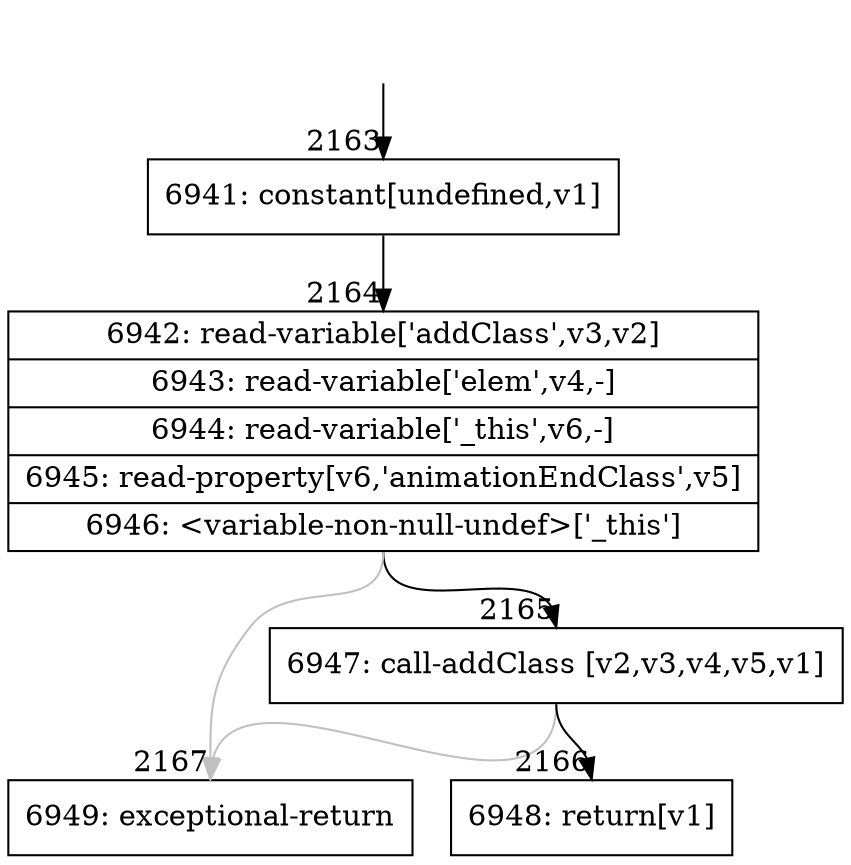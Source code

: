 digraph {
rankdir="TD"
BB_entry179[shape=none,label=""];
BB_entry179 -> BB2163 [tailport=s, headport=n, headlabel="    2163"]
BB2163 [shape=record label="{6941: constant[undefined,v1]}" ] 
BB2163 -> BB2164 [tailport=s, headport=n, headlabel="      2164"]
BB2164 [shape=record label="{6942: read-variable['addClass',v3,v2]|6943: read-variable['elem',v4,-]|6944: read-variable['_this',v6,-]|6945: read-property[v6,'animationEndClass',v5]|6946: \<variable-non-null-undef\>['_this']}" ] 
BB2164 -> BB2165 [tailport=s, headport=n, headlabel="      2165"]
BB2164 -> BB2167 [tailport=s, headport=n, color=gray, headlabel="      2167"]
BB2165 [shape=record label="{6947: call-addClass [v2,v3,v4,v5,v1]}" ] 
BB2165 -> BB2166 [tailport=s, headport=n, headlabel="      2166"]
BB2165 -> BB2167 [tailport=s, headport=n, color=gray]
BB2166 [shape=record label="{6948: return[v1]}" ] 
BB2167 [shape=record label="{6949: exceptional-return}" ] 
//#$~ 1947
}
